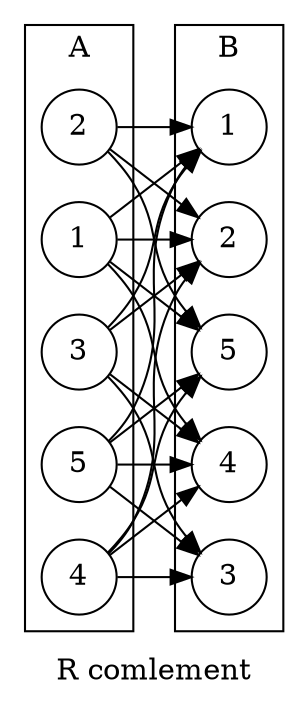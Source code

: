 digraph graph_02 {
	node [shape=circle]
	 label="R comlement"
	 rankdir=LR;
	subgraph cluster_dom {
		node [shape=circle]
		 label="A"
		1
		2
		3
		4
		5
	}
	subgraph cluster_rng {
		node [shape=circle]
		 label="B"
		"1R" [label=1]
		"2R" [label=2]
		"3R" [label=3]
		"4R" [label=4]
		"5R" [label=5]
	}
	3 -> "4R"
	4 -> "3R"
	3 -> "1R"
	5 -> "4R"
	5 -> "1R"
	2 -> "2R"
	2 -> "5R"
	4 -> "2R"
	4 -> "5R"
	3 -> "3R"
	5 -> "3R"
	1 -> "2R"
	2 -> "1R"
	1 -> "5R"
	3 -> "2R"
	4 -> "4R"
	5 -> "5R"
	1 -> "1R"
	1 -> "4R"
}
